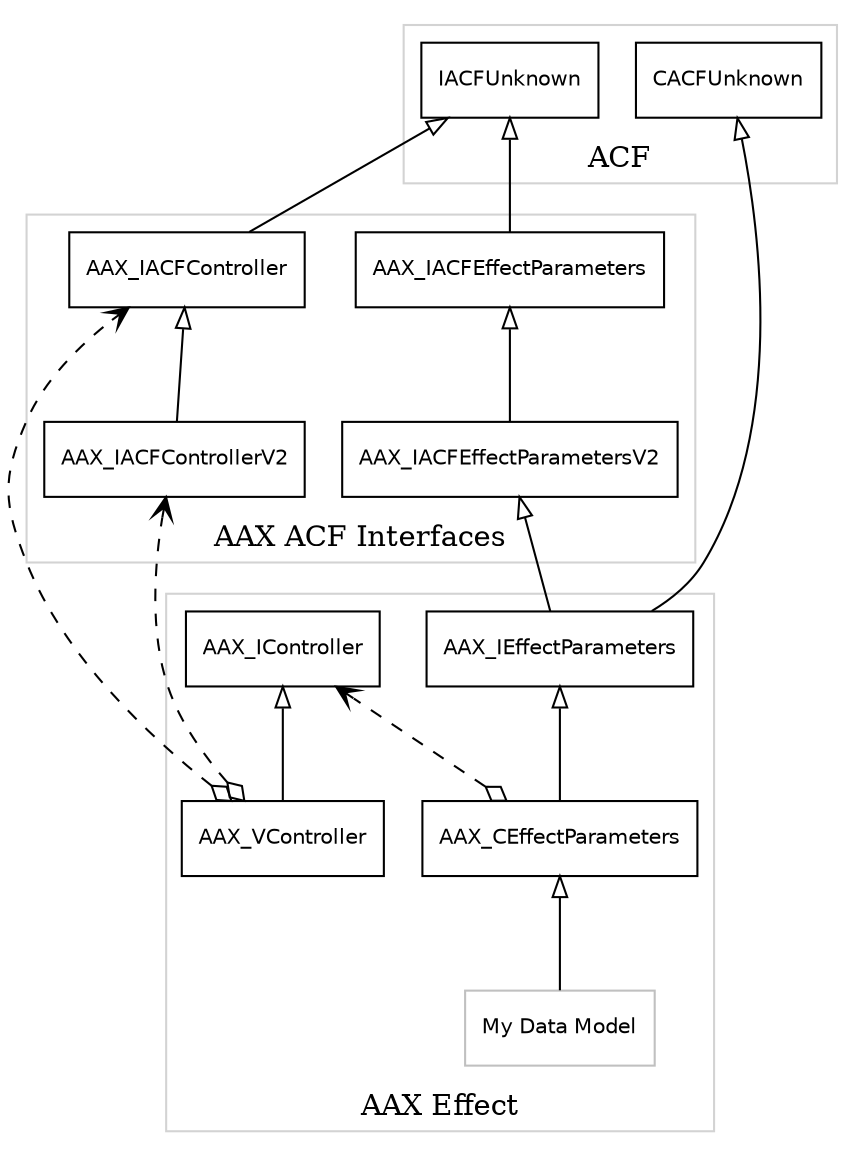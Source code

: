 //        Copyright 2016 by Avid Technology, Inc.
digraph aax_acf_versioning {
	ranksep=0.75;
	rankdir=BT;
	
	node [shape=record, fontname=Helvetica, fontsize=10];
	
	iacfunknown [ label="IACFUnknown" URL="\ref IACFUnknown"];
	cacfunknown [ label="CACFUnknown"];
	
	iacfdata [ label="AAX_IACFEffectParameters" URL="\ref AAX_IACFEffectParameters"];
	iacfdata2 [ label="AAX_IACFEffectParametersV2"];
	idata [ label="AAX_IEffectParameters" URL="\ref AAX_IEffectParameters"];
	cdata [ label="AAX_CEffectParameters" URL="\ref AAX_CEffectParameters"];
	mydata [ label="My Data Model", color="gray"];
	
	iacfcontroller [ label="AAX_IACFController" URL="\ref AAX_IACFController"];
	iacfcontroller2 [ label="AAX_IACFControllerV2"];
	icontroller [ label="AAX_IController" URL="\ref AAX_IController"];
	vcontroller [ label="AAX_VController"];
	
//	host_idata [ label="AAXH_IEffectParameters"];
//	host_vdata [ label="AAXH_VEffectParameters"];
//	hostplugin [ label="Host Plug-In", color="gray"];
	
	subgraph cluster_plugin {
		node [shape=record, fontname=Helvetica, fontsize=10];
	
		label = "AAX Effect";
		URL = "\ref CommonInterface_DataModel";
		color = lightgrey;

		cdata -> idata [arrowhead="onormal"];
		mydata -> cdata [arrowhead="onormal"];
	
		cdata -> icontroller [ arrowhead="open", arrowtail="odiamond", dir="both", style="dashed", weight=0.1];
		vcontroller -> icontroller [arrowhead="onormal"];
	}
	
	subgraph cluster_host {
		node [shape=record, fontname=Helvetica, fontsize=10];
	
		label = "AAX Host"
		color = lightgrey;
		
//		hostplugin -> host_idata [ arrowhead="open", arrowtail="odiamond", dir="both", style="dashed", weight=0.1];
//		host_vdata -> host_idata [arrowhead="onormal"];
	}
	
	subgraph cluster_acfinterfaces {
		node [shape=record, fontname=Helvetica, fontsize=10];
		
		label = "AAX ACF Interfaces";
		color = lightgrey;
		
		idata -> iacfdata2 [arrowhead="onormal"];
		iacfdata2 -> iacfdata [arrowhead="onormal"];
		
		vcontroller -> iacfcontroller [ arrowhead="open", arrowtail="odiamond", dir="both", style="dashed", weight=0.1];
		vcontroller -> iacfcontroller2 [ arrowhead="open", arrowtail="odiamond", dir="both", style="dashed", weight=0.1];
//		hostplugin -> iacfcontroller2 [arrowhead="onormal"/*, constraint=false*/];
		iacfcontroller2 -> iacfcontroller [arrowhead="onormal"];
		
//		host_vdata -> iacfdata [ arrowhead="open", arrowtail="odiamond", dir="both", style="dashed", weight=0.1/*, constraint=false*/];
//		host_vdata -> iacfdata2 [ arrowhead="open", arrowtail="odiamond", dir="both", style="dashed", weight=0.1/*, constraint=false*/];
	}
	
	subgraph cluster_acf {
		node [shape=record, fontname=Helvetica, fontsize=10];
		
		label = "ACF";
		color = lightgrey;
		
		iacfdata -> iacfunknown [arrowhead="onormal"];
		idata -> cacfunknown [arrowhead="onormal"];
		
		iacfcontroller -> iacfunknown [arrowhead="onormal"];
//		hostplugin -> cacfunknown [arrowhead="onormal"];
	}
	
	// Layout requirements
//	{ rank=same; idata; host_idata;}
//	{ rank=same; mydata; hostplugin;}
}
